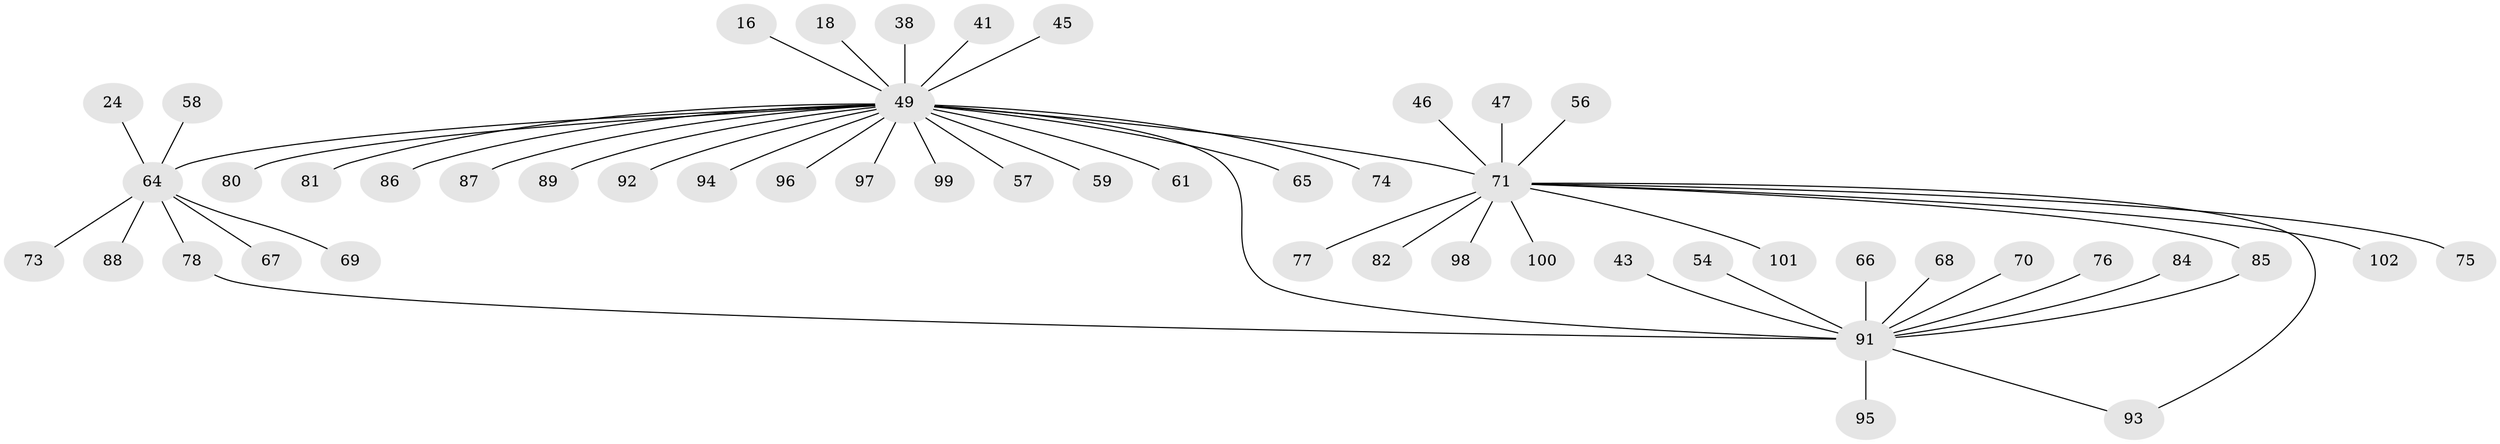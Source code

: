 // original degree distribution, {9: 0.00980392156862745, 19: 0.00980392156862745, 7: 0.00980392156862745, 4: 0.029411764705882353, 5: 0.0392156862745098, 1: 0.5980392156862745, 10: 0.00980392156862745, 2: 0.18627450980392157, 6: 0.00980392156862745, 3: 0.08823529411764706, 11: 0.00980392156862745}
// Generated by graph-tools (version 1.1) at 2025/47/03/09/25 04:47:53]
// undirected, 51 vertices, 53 edges
graph export_dot {
graph [start="1"]
  node [color=gray90,style=filled];
  16;
  18;
  24;
  38;
  41;
  43;
  45;
  46;
  47 [super="+33"];
  49 [super="+28+30"];
  54;
  56;
  57 [super="+31"];
  58;
  59;
  61;
  64 [super="+4+12+23"];
  65;
  66;
  67;
  68 [super="+48"];
  69;
  70;
  71 [super="+6+7+29+55+20+25"];
  73 [super="+19+36+44"];
  74;
  75;
  76;
  77 [super="+51"];
  78 [super="+53+62+63"];
  80;
  81 [super="+79"];
  82 [super="+50"];
  84;
  85;
  86;
  87 [super="+83"];
  88;
  89;
  91 [super="+72+15+26+5+40+35+22+27+37+39"];
  92;
  93 [super="+60"];
  94;
  95;
  96;
  97;
  98;
  99;
  100;
  101 [super="+34"];
  102 [super="+90"];
  16 -- 49;
  18 -- 49;
  24 -- 64;
  38 -- 49;
  41 -- 49;
  43 -- 91;
  45 -- 49;
  46 -- 71;
  47 -- 71;
  49 -- 94;
  49 -- 65;
  49 -- 97;
  49 -- 99;
  49 -- 61;
  49 -- 74;
  49 -- 80;
  49 -- 86;
  49 -- 89;
  49 -- 92;
  49 -- 96;
  49 -- 59;
  49 -- 64 [weight=3];
  49 -- 71 [weight=3];
  49 -- 91 [weight=3];
  49 -- 57;
  49 -- 81;
  49 -- 87;
  54 -- 91;
  56 -- 71;
  58 -- 64;
  64 -- 69;
  64 -- 88;
  64 -- 67;
  64 -- 73;
  64 -- 78;
  66 -- 91;
  68 -- 91;
  70 -- 91;
  71 -- 75;
  71 -- 98;
  71 -- 100;
  71 -- 85;
  71 -- 101;
  71 -- 82;
  71 -- 77;
  71 -- 93;
  71 -- 102;
  76 -- 91;
  78 -- 91;
  84 -- 91;
  85 -- 91;
  91 -- 95;
  91 -- 93;
}
